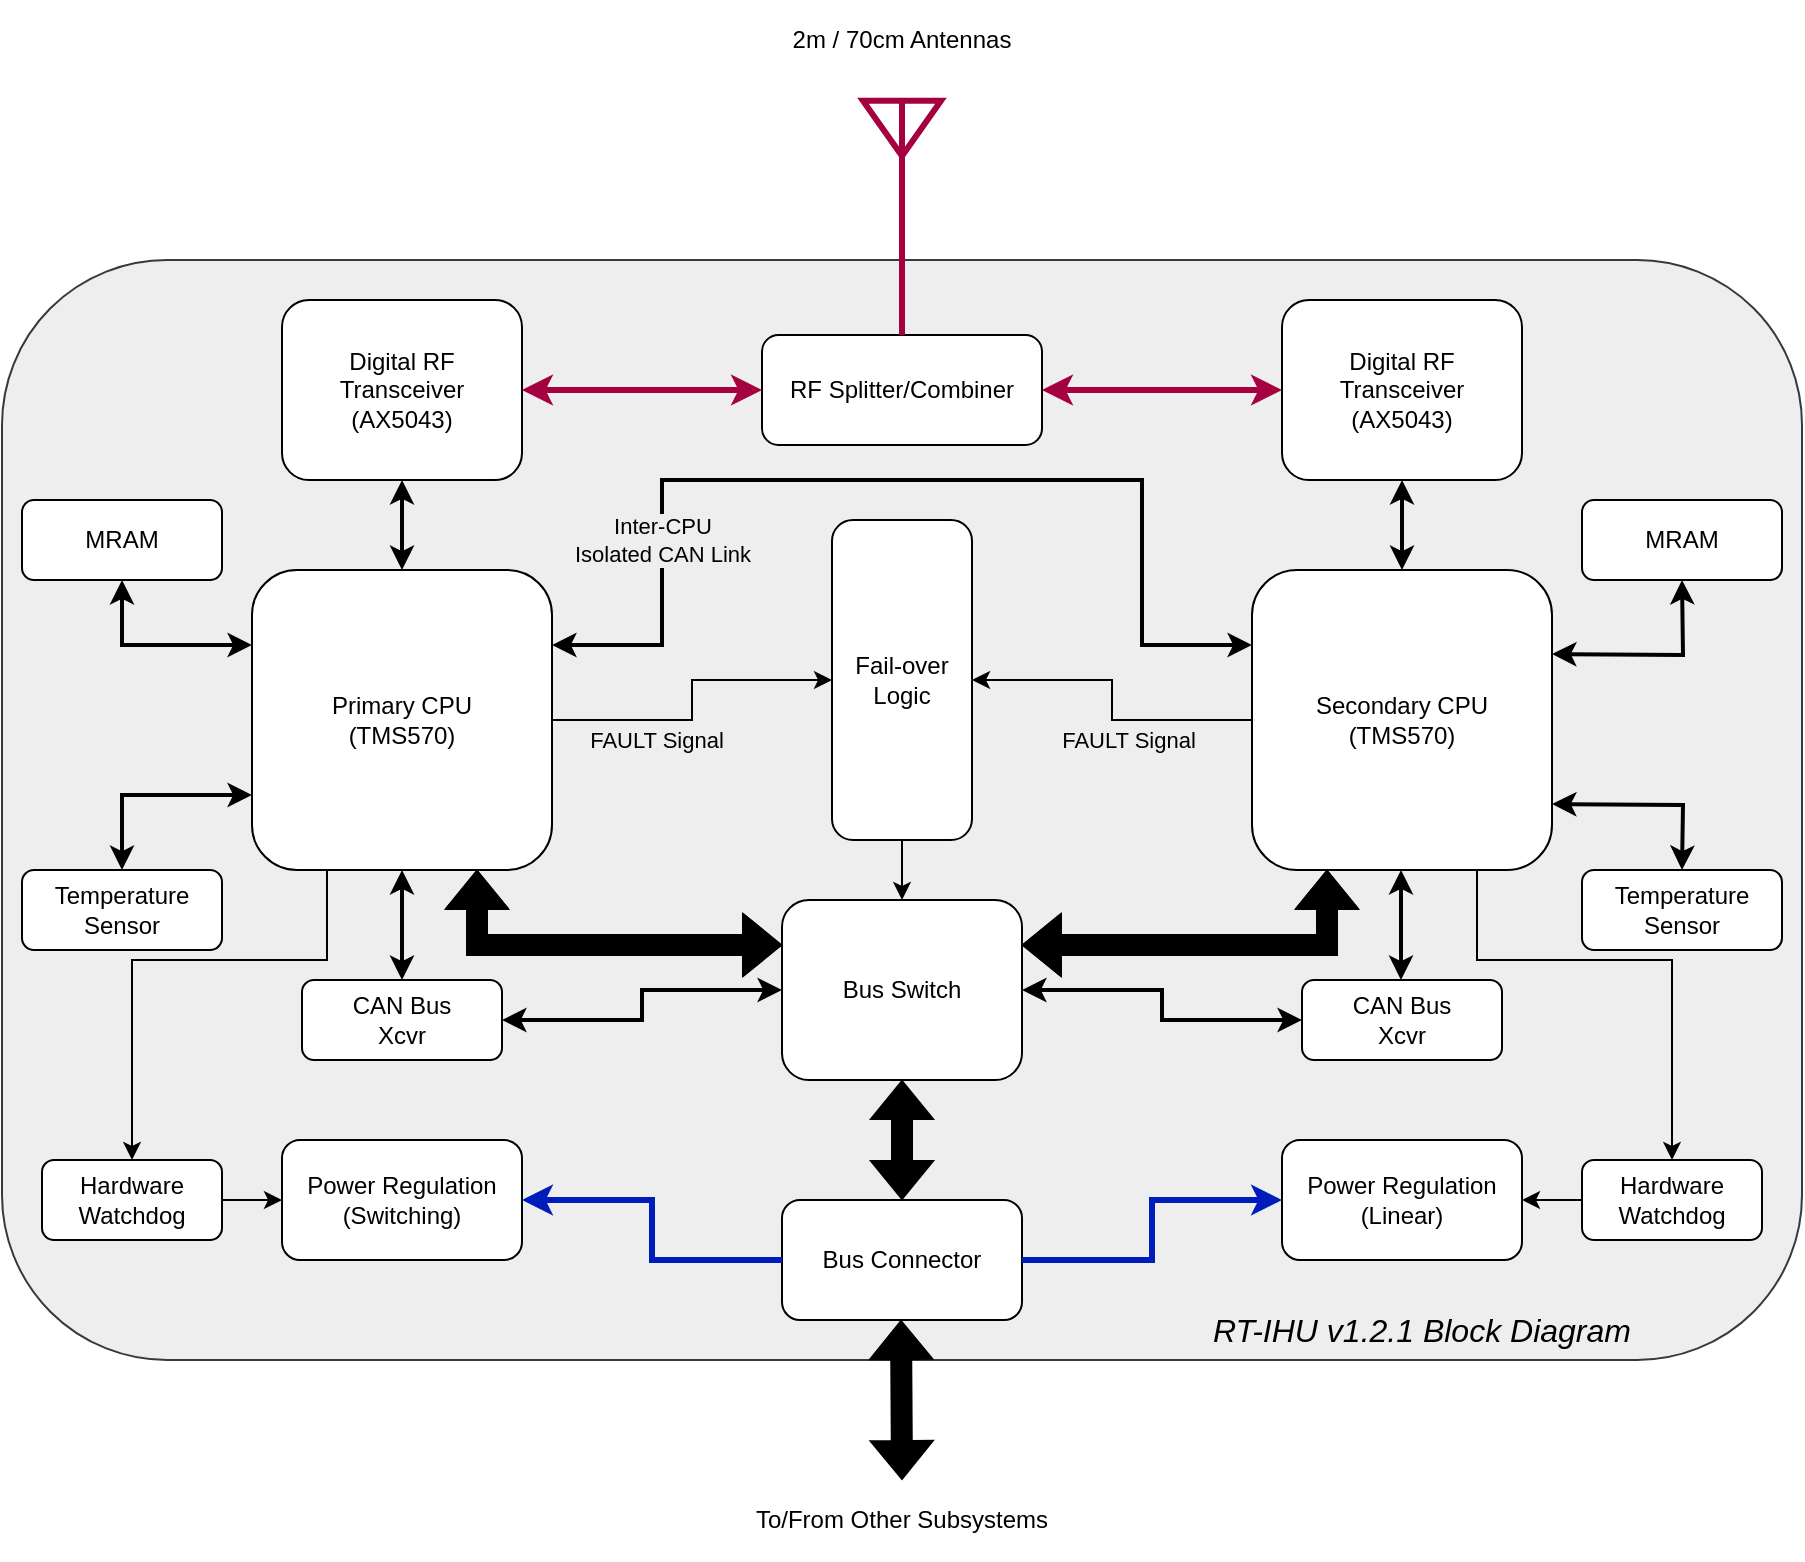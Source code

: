 <mxfile version="24.8.4">
  <diagram name="Page-1" id="sD9l-6ZtQKKojiiVry8w">
    <mxGraphModel dx="1053" dy="535" grid="1" gridSize="10" guides="1" tooltips="1" connect="1" arrows="1" fold="1" page="1" pageScale="1" pageWidth="1100" pageHeight="850" math="0" shadow="0">
      <root>
        <mxCell id="0" />
        <mxCell id="1" parent="0" />
        <mxCell id="_ETHYoadvejzR58WmszD-1" value="" style="rounded=1;whiteSpace=wrap;html=1;labelPosition=center;verticalLabelPosition=bottom;align=center;verticalAlign=top;fontSize=12;fillColor=#eeeeee;strokeColor=#36393d;" parent="1" vertex="1">
          <mxGeometry x="80" y="160" width="900" height="550" as="geometry" />
        </mxCell>
        <mxCell id="_ETHYoadvejzR58WmszD-2" value="&lt;div&gt;Bus Connector&lt;/div&gt;" style="rounded=1;whiteSpace=wrap;html=1;" parent="1" vertex="1">
          <mxGeometry x="470" y="630" width="120" height="60" as="geometry" />
        </mxCell>
        <mxCell id="_ETHYoadvejzR58WmszD-3" value="&lt;div&gt;Power Regulation&lt;/div&gt;&lt;div&gt;(Switching)&lt;/div&gt;" style="rounded=1;whiteSpace=wrap;html=1;" parent="1" vertex="1">
          <mxGeometry x="220" y="600" width="120" height="60" as="geometry" />
        </mxCell>
        <mxCell id="_ETHYoadvejzR58WmszD-4" value="&lt;div&gt;Power Regulation&lt;/div&gt;&lt;div&gt;(Linear)&lt;/div&gt;" style="rounded=1;whiteSpace=wrap;html=1;" parent="1" vertex="1">
          <mxGeometry x="720" y="600" width="120" height="60" as="geometry" />
        </mxCell>
        <mxCell id="_ETHYoadvejzR58WmszD-7" style="edgeStyle=orthogonalEdgeStyle;rounded=0;orthogonalLoop=1;jettySize=auto;html=1;exitX=0.5;exitY=1;exitDx=0;exitDy=0;" parent="1" source="_ETHYoadvejzR58WmszD-5" target="_ETHYoadvejzR58WmszD-6" edge="1">
          <mxGeometry relative="1" as="geometry" />
        </mxCell>
        <mxCell id="_ETHYoadvejzR58WmszD-5" value="Fail-over Logic" style="rounded=1;whiteSpace=wrap;html=1;" parent="1" vertex="1">
          <mxGeometry x="495" y="290" width="70" height="160" as="geometry" />
        </mxCell>
        <mxCell id="_ETHYoadvejzR58WmszD-16" style="edgeStyle=orthogonalEdgeStyle;rounded=0;orthogonalLoop=1;jettySize=auto;html=1;exitX=0.5;exitY=0;exitDx=0;exitDy=0;" parent="1" source="_ETHYoadvejzR58WmszD-6" edge="1">
          <mxGeometry relative="1" as="geometry">
            <mxPoint x="530" y="500" as="targetPoint" />
          </mxGeometry>
        </mxCell>
        <mxCell id="_ETHYoadvejzR58WmszD-6" value="Bus Switch" style="rounded=1;whiteSpace=wrap;html=1;" parent="1" vertex="1">
          <mxGeometry x="470" y="480" width="120" height="90" as="geometry" />
        </mxCell>
        <mxCell id="_ETHYoadvejzR58WmszD-11" value="" style="shape=flexArrow;endArrow=classic;startArrow=classic;html=1;rounded=0;exitX=0.5;exitY=0;exitDx=0;exitDy=0;entryX=0.5;entryY=1;entryDx=0;entryDy=0;fillColor=#000000;" parent="1" source="_ETHYoadvejzR58WmszD-2" target="_ETHYoadvejzR58WmszD-6" edge="1">
          <mxGeometry width="100" height="100" relative="1" as="geometry">
            <mxPoint x="560" y="650" as="sourcePoint" />
            <mxPoint x="660" y="550" as="targetPoint" />
          </mxGeometry>
        </mxCell>
        <mxCell id="_ETHYoadvejzR58WmszD-12" value="&lt;div&gt;Primary CPU&lt;/div&gt;&lt;div&gt;(TMS570)&lt;br&gt;&lt;/div&gt;" style="rounded=1;whiteSpace=wrap;html=1;" parent="1" vertex="1">
          <mxGeometry x="205" y="315" width="150" height="150" as="geometry" />
        </mxCell>
        <mxCell id="_ETHYoadvejzR58WmszD-13" value="&lt;div&gt;Secondary CPU&lt;/div&gt;&lt;div&gt;(TMS570)&lt;br&gt;&lt;/div&gt;" style="rounded=1;whiteSpace=wrap;html=1;" parent="1" vertex="1">
          <mxGeometry x="705" y="315" width="150" height="150" as="geometry" />
        </mxCell>
        <mxCell id="_ETHYoadvejzR58WmszD-14" value="" style="shape=flexArrow;endArrow=classic;startArrow=classic;html=1;rounded=0;fillColor=#000000;exitX=0;exitY=0.25;exitDx=0;exitDy=0;edgeStyle=orthogonalEdgeStyle;entryX=0.75;entryY=1;entryDx=0;entryDy=0;" parent="1" source="_ETHYoadvejzR58WmszD-6" target="_ETHYoadvejzR58WmszD-12" edge="1">
          <mxGeometry width="100" height="100" relative="1" as="geometry">
            <mxPoint x="320" y="560" as="sourcePoint" />
            <mxPoint x="320" y="480" as="targetPoint" />
          </mxGeometry>
        </mxCell>
        <mxCell id="_ETHYoadvejzR58WmszD-17" value="&lt;div&gt;CAN Bus&lt;/div&gt;&lt;div&gt;Xcvr&lt;br&gt;&lt;/div&gt;" style="rounded=1;whiteSpace=wrap;html=1;" parent="1" vertex="1">
          <mxGeometry x="230" y="520" width="100" height="40" as="geometry" />
        </mxCell>
        <mxCell id="_ETHYoadvejzR58WmszD-18" value="" style="endArrow=classic;startArrow=classic;html=1;rounded=0;entryX=0.5;entryY=1;entryDx=0;entryDy=0;exitX=0.5;exitY=0;exitDx=0;exitDy=0;strokeWidth=2;" parent="1" source="_ETHYoadvejzR58WmszD-17" target="_ETHYoadvejzR58WmszD-12" edge="1">
          <mxGeometry width="50" height="50" relative="1" as="geometry">
            <mxPoint x="590" y="440" as="sourcePoint" />
            <mxPoint x="640" y="390" as="targetPoint" />
          </mxGeometry>
        </mxCell>
        <mxCell id="_ETHYoadvejzR58WmszD-19" value="" style="endArrow=classic;startArrow=classic;html=1;rounded=0;exitX=1;exitY=0.5;exitDx=0;exitDy=0;entryX=0;entryY=0.5;entryDx=0;entryDy=0;edgeStyle=orthogonalEdgeStyle;strokeWidth=2;" parent="1" source="_ETHYoadvejzR58WmszD-17" target="_ETHYoadvejzR58WmszD-6" edge="1">
          <mxGeometry width="50" height="50" relative="1" as="geometry">
            <mxPoint x="590" y="440" as="sourcePoint" />
            <mxPoint x="640" y="390" as="targetPoint" />
          </mxGeometry>
        </mxCell>
        <mxCell id="_ETHYoadvejzR58WmszD-20" value="&lt;div&gt;CAN Bus&lt;/div&gt;&lt;div&gt;Xcvr&lt;br&gt;&lt;/div&gt;" style="rounded=1;whiteSpace=wrap;html=1;" parent="1" vertex="1">
          <mxGeometry x="730" y="520" width="100" height="40" as="geometry" />
        </mxCell>
        <mxCell id="_ETHYoadvejzR58WmszD-21" value="" style="endArrow=classic;startArrow=classic;html=1;rounded=0;exitX=1;exitY=0.5;exitDx=0;exitDy=0;entryX=0;entryY=0.5;entryDx=0;entryDy=0;edgeStyle=orthogonalEdgeStyle;strokeWidth=2;" parent="1" source="_ETHYoadvejzR58WmszD-6" target="_ETHYoadvejzR58WmszD-20" edge="1">
          <mxGeometry width="50" height="50" relative="1" as="geometry">
            <mxPoint x="610" y="482" as="sourcePoint" />
            <mxPoint x="750" y="490" as="targetPoint" />
          </mxGeometry>
        </mxCell>
        <mxCell id="_ETHYoadvejzR58WmszD-22" value="" style="shape=flexArrow;endArrow=classic;startArrow=classic;html=1;rounded=0;fillColor=#000000;exitX=1;exitY=0.25;exitDx=0;exitDy=0;edgeStyle=orthogonalEdgeStyle;entryX=0.25;entryY=1;entryDx=0;entryDy=0;" parent="1" source="_ETHYoadvejzR58WmszD-6" target="_ETHYoadvejzR58WmszD-13" edge="1">
          <mxGeometry width="100" height="100" relative="1" as="geometry">
            <mxPoint x="992" y="519.5" as="sourcePoint" />
            <mxPoint x="840" y="481.5" as="targetPoint" />
          </mxGeometry>
        </mxCell>
        <mxCell id="_ETHYoadvejzR58WmszD-23" value="" style="endArrow=classic;html=1;rounded=0;exitX=1;exitY=0.5;exitDx=0;exitDy=0;edgeStyle=orthogonalEdgeStyle;entryX=0;entryY=0.5;entryDx=0;entryDy=0;" parent="1" source="_ETHYoadvejzR58WmszD-12" target="_ETHYoadvejzR58WmszD-5" edge="1">
          <mxGeometry width="50" height="50" relative="1" as="geometry">
            <mxPoint x="590" y="440" as="sourcePoint" />
            <mxPoint x="490" y="370" as="targetPoint" />
          </mxGeometry>
        </mxCell>
        <mxCell id="_ETHYoadvejzR58WmszD-25" value="FAULT Signal" style="edgeLabel;html=1;align=center;verticalAlign=middle;resizable=0;points=[];labelBackgroundColor=#EEEEEE;" parent="_ETHYoadvejzR58WmszD-23" vertex="1" connectable="0">
          <mxGeometry x="-0.423" y="-3" relative="1" as="geometry">
            <mxPoint x="6" y="7" as="offset" />
          </mxGeometry>
        </mxCell>
        <mxCell id="_ETHYoadvejzR58WmszD-24" value="" style="endArrow=classic;html=1;rounded=0;entryX=1;entryY=0.5;entryDx=0;entryDy=0;exitX=0;exitY=0.5;exitDx=0;exitDy=0;edgeStyle=orthogonalEdgeStyle;" parent="1" source="_ETHYoadvejzR58WmszD-13" target="_ETHYoadvejzR58WmszD-5" edge="1">
          <mxGeometry width="50" height="50" relative="1" as="geometry">
            <mxPoint x="590" y="440" as="sourcePoint" />
            <mxPoint x="640" y="390" as="targetPoint" />
          </mxGeometry>
        </mxCell>
        <mxCell id="_ETHYoadvejzR58WmszD-26" value="FAULT Signal" style="edgeLabel;html=1;align=center;verticalAlign=middle;resizable=0;points=[];labelBackgroundColor=#EEEEEE;" parent="_ETHYoadvejzR58WmszD-24" vertex="1" connectable="0">
          <mxGeometry x="-0.353" y="3" relative="1" as="geometry">
            <mxPoint x="-10" y="7" as="offset" />
          </mxGeometry>
        </mxCell>
        <mxCell id="_ETHYoadvejzR58WmszD-27" value="&lt;div&gt;Digital RF Transceiver&lt;/div&gt;&lt;div&gt;(AX5043)&lt;br&gt;&lt;/div&gt;" style="rounded=1;whiteSpace=wrap;html=1;" parent="1" vertex="1">
          <mxGeometry x="220" y="180" width="120" height="90" as="geometry" />
        </mxCell>
        <mxCell id="_ETHYoadvejzR58WmszD-28" value="&lt;div&gt;Digital RF Transceiver&lt;/div&gt;&lt;div&gt;(AX5043)&lt;br&gt;&lt;/div&gt;" style="rounded=1;whiteSpace=wrap;html=1;" parent="1" vertex="1">
          <mxGeometry x="720" y="180" width="120" height="90" as="geometry" />
        </mxCell>
        <mxCell id="_ETHYoadvejzR58WmszD-29" value="" style="endArrow=classic;startArrow=classic;html=1;rounded=0;entryX=0.5;entryY=1;entryDx=0;entryDy=0;exitX=0.5;exitY=0;exitDx=0;exitDy=0;strokeWidth=2;" parent="1" source="_ETHYoadvejzR58WmszD-12" target="_ETHYoadvejzR58WmszD-27" edge="1">
          <mxGeometry width="50" height="50" relative="1" as="geometry">
            <mxPoint x="190" y="335" as="sourcePoint" />
            <mxPoint x="190" y="280" as="targetPoint" />
          </mxGeometry>
        </mxCell>
        <mxCell id="_ETHYoadvejzR58WmszD-30" value="" style="endArrow=classic;startArrow=classic;html=1;rounded=0;entryX=0.5;entryY=1;entryDx=0;entryDy=0;exitX=0.5;exitY=0;exitDx=0;exitDy=0;strokeWidth=2;" parent="1" source="_ETHYoadvejzR58WmszD-13" target="_ETHYoadvejzR58WmszD-28" edge="1">
          <mxGeometry width="50" height="50" relative="1" as="geometry">
            <mxPoint x="590" y="440" as="sourcePoint" />
            <mxPoint x="640" y="390" as="targetPoint" />
          </mxGeometry>
        </mxCell>
        <mxCell id="_ETHYoadvejzR58WmszD-31" value="&lt;div&gt;RF Splitter/Combiner&lt;/div&gt;" style="rounded=1;whiteSpace=wrap;html=1;" parent="1" vertex="1">
          <mxGeometry x="460" y="197.5" width="140" height="55" as="geometry" />
        </mxCell>
        <mxCell id="_ETHYoadvejzR58WmszD-32" value="" style="endArrow=classic;startArrow=classic;html=1;rounded=0;strokeWidth=3;exitX=1;exitY=0.5;exitDx=0;exitDy=0;entryX=0;entryY=0.5;entryDx=0;entryDy=0;fillColor=#d80073;strokeColor=#A50040;" parent="1" source="_ETHYoadvejzR58WmszD-27" target="_ETHYoadvejzR58WmszD-31" edge="1">
          <mxGeometry width="50" height="50" relative="1" as="geometry">
            <mxPoint x="590" y="470" as="sourcePoint" />
            <mxPoint x="640" y="420" as="targetPoint" />
          </mxGeometry>
        </mxCell>
        <mxCell id="_ETHYoadvejzR58WmszD-33" value="" style="endArrow=classic;startArrow=classic;html=1;rounded=0;strokeWidth=3;exitX=1;exitY=0.5;exitDx=0;exitDy=0;fillColor=#d80073;strokeColor=#A50040;" parent="1" source="_ETHYoadvejzR58WmszD-31" edge="1">
          <mxGeometry width="50" height="50" relative="1" as="geometry">
            <mxPoint x="590" y="224.5" as="sourcePoint" />
            <mxPoint x="720" y="225" as="targetPoint" />
          </mxGeometry>
        </mxCell>
        <mxCell id="_ETHYoadvejzR58WmszD-34" value="MRAM" style="rounded=1;whiteSpace=wrap;html=1;" parent="1" vertex="1">
          <mxGeometry x="90" y="280" width="100" height="40" as="geometry" />
        </mxCell>
        <mxCell id="_ETHYoadvejzR58WmszD-35" value="Temperature Sensor" style="rounded=1;whiteSpace=wrap;html=1;" parent="1" vertex="1">
          <mxGeometry x="90" y="465" width="100" height="40" as="geometry" />
        </mxCell>
        <mxCell id="_ETHYoadvejzR58WmszD-36" value="MRAM" style="rounded=1;whiteSpace=wrap;html=1;" parent="1" vertex="1">
          <mxGeometry x="870" y="280" width="100" height="40" as="geometry" />
        </mxCell>
        <mxCell id="_ETHYoadvejzR58WmszD-37" value="Temperature Sensor" style="rounded=1;whiteSpace=wrap;html=1;" parent="1" vertex="1">
          <mxGeometry x="870" y="465" width="100" height="40" as="geometry" />
        </mxCell>
        <mxCell id="_ETHYoadvejzR58WmszD-38" value="" style="endArrow=classic;startArrow=classic;html=1;rounded=0;exitX=0.5;exitY=1;exitDx=0;exitDy=0;entryX=0;entryY=0.25;entryDx=0;entryDy=0;edgeStyle=orthogonalEdgeStyle;strokeWidth=2;" parent="1" source="_ETHYoadvejzR58WmszD-34" target="_ETHYoadvejzR58WmszD-12" edge="1">
          <mxGeometry width="50" height="50" relative="1" as="geometry">
            <mxPoint x="480" y="460" as="sourcePoint" />
            <mxPoint x="530" y="410" as="targetPoint" />
          </mxGeometry>
        </mxCell>
        <mxCell id="_ETHYoadvejzR58WmszD-39" value="" style="endArrow=classic;startArrow=classic;html=1;rounded=0;exitX=0.5;exitY=0;exitDx=0;exitDy=0;entryX=0;entryY=0.75;entryDx=0;entryDy=0;edgeStyle=orthogonalEdgeStyle;strokeWidth=2;" parent="1" source="_ETHYoadvejzR58WmszD-35" target="_ETHYoadvejzR58WmszD-12" edge="1">
          <mxGeometry width="50" height="50" relative="1" as="geometry">
            <mxPoint x="150" y="330" as="sourcePoint" />
            <mxPoint x="215" y="363" as="targetPoint" />
          </mxGeometry>
        </mxCell>
        <mxCell id="_ETHYoadvejzR58WmszD-40" value="" style="endArrow=classic;startArrow=classic;html=1;rounded=0;exitX=0.5;exitY=1;exitDx=0;exitDy=0;entryX=0;entryY=0.25;entryDx=0;entryDy=0;edgeStyle=orthogonalEdgeStyle;strokeWidth=2;" parent="1" edge="1">
          <mxGeometry width="50" height="50" relative="1" as="geometry">
            <mxPoint x="855" y="432" as="sourcePoint" />
            <mxPoint x="920" y="465" as="targetPoint" />
          </mxGeometry>
        </mxCell>
        <mxCell id="_ETHYoadvejzR58WmszD-41" value="" style="endArrow=classic;startArrow=classic;html=1;rounded=0;exitX=0.5;exitY=0;exitDx=0;exitDy=0;entryX=0;entryY=0.75;entryDx=0;entryDy=0;edgeStyle=orthogonalEdgeStyle;strokeWidth=2;" parent="1" edge="1">
          <mxGeometry width="50" height="50" relative="1" as="geometry">
            <mxPoint x="855" y="357" as="sourcePoint" />
            <mxPoint x="920" y="320" as="targetPoint" />
          </mxGeometry>
        </mxCell>
        <mxCell id="_ETHYoadvejzR58WmszD-42" value="" style="endArrow=classic;html=1;rounded=0;exitX=0;exitY=0.5;exitDx=0;exitDy=0;entryX=1;entryY=0.5;entryDx=0;entryDy=0;edgeStyle=orthogonalEdgeStyle;fillColor=#0050ef;strokeColor=#001DBC;strokeWidth=3;" parent="1" source="_ETHYoadvejzR58WmszD-2" target="_ETHYoadvejzR58WmszD-3" edge="1">
          <mxGeometry width="50" height="50" relative="1" as="geometry">
            <mxPoint x="480" y="460" as="sourcePoint" />
            <mxPoint x="530" y="410" as="targetPoint" />
          </mxGeometry>
        </mxCell>
        <mxCell id="_ETHYoadvejzR58WmszD-43" value="" style="endArrow=classic;html=1;rounded=0;exitX=1;exitY=0.5;exitDx=0;exitDy=0;entryX=0;entryY=0.5;entryDx=0;entryDy=0;edgeStyle=orthogonalEdgeStyle;fillColor=#0050ef;strokeColor=#001DBC;strokeWidth=3;" parent="1" source="_ETHYoadvejzR58WmszD-2" target="_ETHYoadvejzR58WmszD-4" edge="1">
          <mxGeometry width="50" height="50" relative="1" as="geometry">
            <mxPoint x="480" y="670" as="sourcePoint" />
            <mxPoint x="350" y="640" as="targetPoint" />
          </mxGeometry>
        </mxCell>
        <mxCell id="_ETHYoadvejzR58WmszD-44" value="RT-IHU v1.2.1 Block Diagram" style="text;html=1;align=center;verticalAlign=middle;whiteSpace=wrap;rounded=0;fontSize=16;fontStyle=2" parent="1" vertex="1">
          <mxGeometry x="680" y="680" width="220" height="30" as="geometry" />
        </mxCell>
        <mxCell id="_ETHYoadvejzR58WmszD-45" value="" style="shape=flexArrow;endArrow=classic;startArrow=classic;html=1;rounded=0;entryX=0.5;entryY=1;entryDx=0;entryDy=0;fillColor=#000000;" parent="1" edge="1">
          <mxGeometry x="-1" y="22" width="100" height="100" relative="1" as="geometry">
            <mxPoint x="530" y="770" as="sourcePoint" />
            <mxPoint x="529.5" y="690" as="targetPoint" />
            <mxPoint x="12" y="20" as="offset" />
          </mxGeometry>
        </mxCell>
        <mxCell id="_ETHYoadvejzR58WmszD-49" value="To/From Other Subsystems" style="text;html=1;align=center;verticalAlign=middle;whiteSpace=wrap;rounded=0;" parent="1" vertex="1">
          <mxGeometry x="425" y="770" width="210" height="40" as="geometry" />
        </mxCell>
        <mxCell id="_ETHYoadvejzR58WmszD-52" value="" style="endArrow=none;html=1;rounded=0;entryX=0.5;entryY=0.843;entryDx=0;entryDy=0;entryPerimeter=0;exitX=0.5;exitY=0;exitDx=0;exitDy=0;fillColor=#d80073;strokeColor=#A50040;strokeWidth=3;" parent="1" source="_ETHYoadvejzR58WmszD-31" target="_ETHYoadvejzR58WmszD-51" edge="1">
          <mxGeometry width="50" height="50" relative="1" as="geometry">
            <mxPoint x="480" y="260" as="sourcePoint" />
            <mxPoint x="530" y="210" as="targetPoint" />
          </mxGeometry>
        </mxCell>
        <mxCell id="_ETHYoadvejzR58WmszD-51" value="" style="verticalLabelPosition=bottom;shadow=0;dashed=0;align=center;html=1;verticalAlign=top;shape=mxgraph.electrical.radio.aerial_-_antenna_2;fillColor=none;fontColor=#ffffff;strokeColor=#A50040;strokeWidth=3;" parent="1" vertex="1">
          <mxGeometry x="510.5" y="80" width="39" height="70" as="geometry" />
        </mxCell>
        <mxCell id="_ETHYoadvejzR58WmszD-53" value="" style="endArrow=classic;startArrow=classic;html=1;rounded=0;entryX=0.5;entryY=1;entryDx=0;entryDy=0;exitX=0.5;exitY=0;exitDx=0;exitDy=0;strokeWidth=2;" parent="1" edge="1">
          <mxGeometry width="50" height="50" relative="1" as="geometry">
            <mxPoint x="779.5" y="520" as="sourcePoint" />
            <mxPoint x="779.5" y="465" as="targetPoint" />
          </mxGeometry>
        </mxCell>
        <mxCell id="Stc8nxO_aeJzZ43cpZ-M-1" value="2m / 70cm Antennas" style="text;html=1;align=center;verticalAlign=middle;whiteSpace=wrap;rounded=0;" vertex="1" parent="1">
          <mxGeometry x="425" y="30" width="210" height="40" as="geometry" />
        </mxCell>
        <mxCell id="Stc8nxO_aeJzZ43cpZ-M-2" value="" style="endArrow=classic;startArrow=classic;html=1;rounded=0;exitX=1;exitY=0.25;exitDx=0;exitDy=0;entryX=0;entryY=0.25;entryDx=0;entryDy=0;edgeStyle=orthogonalEdgeStyle;strokeWidth=2;" edge="1" parent="1" source="_ETHYoadvejzR58WmszD-12" target="_ETHYoadvejzR58WmszD-13">
          <mxGeometry width="50" height="50" relative="1" as="geometry">
            <mxPoint x="520" y="400" as="sourcePoint" />
            <mxPoint x="570" y="350" as="targetPoint" />
            <Array as="points">
              <mxPoint x="410" y="352" />
              <mxPoint x="410" y="270" />
              <mxPoint x="650" y="270" />
              <mxPoint x="650" y="352" />
            </Array>
          </mxGeometry>
        </mxCell>
        <mxCell id="Stc8nxO_aeJzZ43cpZ-M-3" value="&lt;div&gt;Inter-CPU&lt;/div&gt;&lt;div&gt;Isolated CAN Link&lt;/div&gt;" style="edgeLabel;html=1;align=center;verticalAlign=middle;resizable=0;points=[];labelBackgroundColor=#EEEEEE;" vertex="1" connectable="0" parent="Stc8nxO_aeJzZ43cpZ-M-2">
          <mxGeometry x="-0.346" relative="1" as="geometry">
            <mxPoint x="-31" y="30" as="offset" />
          </mxGeometry>
        </mxCell>
        <mxCell id="Stc8nxO_aeJzZ43cpZ-M-4" value="&lt;div&gt;Hardware&lt;/div&gt;&lt;div&gt;Watchdog&lt;br&gt;&lt;/div&gt;" style="rounded=1;whiteSpace=wrap;html=1;" vertex="1" parent="1">
          <mxGeometry x="100" y="610" width="90" height="40" as="geometry" />
        </mxCell>
        <mxCell id="Stc8nxO_aeJzZ43cpZ-M-5" value="" style="endArrow=classic;html=1;rounded=0;exitX=1;exitY=0.5;exitDx=0;exitDy=0;entryX=0;entryY=0.5;entryDx=0;entryDy=0;" edge="1" parent="1" source="Stc8nxO_aeJzZ43cpZ-M-4" target="_ETHYoadvejzR58WmszD-3">
          <mxGeometry width="50" height="50" relative="1" as="geometry">
            <mxPoint x="360" y="580" as="sourcePoint" />
            <mxPoint x="410" y="530" as="targetPoint" />
          </mxGeometry>
        </mxCell>
        <mxCell id="Stc8nxO_aeJzZ43cpZ-M-6" value="" style="endArrow=classic;html=1;rounded=0;entryX=0.5;entryY=0;entryDx=0;entryDy=0;exitX=0.25;exitY=1;exitDx=0;exitDy=0;edgeStyle=orthogonalEdgeStyle;" edge="1" parent="1" source="_ETHYoadvejzR58WmszD-12" target="Stc8nxO_aeJzZ43cpZ-M-4">
          <mxGeometry width="50" height="50" relative="1" as="geometry">
            <mxPoint x="360" y="580" as="sourcePoint" />
            <mxPoint x="410" y="530" as="targetPoint" />
            <Array as="points">
              <mxPoint x="242" y="510" />
              <mxPoint x="145" y="510" />
            </Array>
          </mxGeometry>
        </mxCell>
        <mxCell id="Stc8nxO_aeJzZ43cpZ-M-7" value="&lt;div&gt;Hardware&lt;/div&gt;&lt;div&gt;Watchdog&lt;br&gt;&lt;/div&gt;" style="rounded=1;whiteSpace=wrap;html=1;" vertex="1" parent="1">
          <mxGeometry x="870" y="610" width="90" height="40" as="geometry" />
        </mxCell>
        <mxCell id="Stc8nxO_aeJzZ43cpZ-M-8" value="" style="endArrow=classic;html=1;rounded=0;exitX=0;exitY=0.5;exitDx=0;exitDy=0;" edge="1" parent="1" source="Stc8nxO_aeJzZ43cpZ-M-7">
          <mxGeometry width="50" height="50" relative="1" as="geometry">
            <mxPoint x="200" y="640" as="sourcePoint" />
            <mxPoint x="840" y="630" as="targetPoint" />
          </mxGeometry>
        </mxCell>
        <mxCell id="Stc8nxO_aeJzZ43cpZ-M-10" value="" style="endArrow=classic;html=1;rounded=0;entryX=0.5;entryY=0;entryDx=0;entryDy=0;exitX=0.75;exitY=1;exitDx=0;exitDy=0;edgeStyle=orthogonalEdgeStyle;" edge="1" parent="1" source="_ETHYoadvejzR58WmszD-13" target="Stc8nxO_aeJzZ43cpZ-M-7">
          <mxGeometry width="50" height="50" relative="1" as="geometry">
            <mxPoint x="560" y="520" as="sourcePoint" />
            <mxPoint x="610" y="470" as="targetPoint" />
            <Array as="points">
              <mxPoint x="818" y="510" />
              <mxPoint x="915" y="510" />
            </Array>
          </mxGeometry>
        </mxCell>
      </root>
    </mxGraphModel>
  </diagram>
</mxfile>
